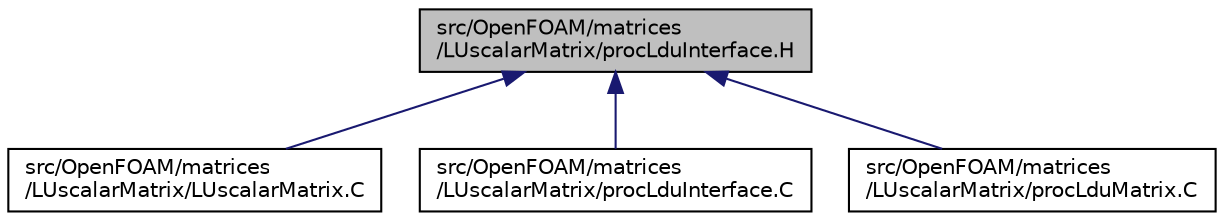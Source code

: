 digraph "src/OpenFOAM/matrices/LUscalarMatrix/procLduInterface.H"
{
  bgcolor="transparent";
  edge [fontname="Helvetica",fontsize="10",labelfontname="Helvetica",labelfontsize="10"];
  node [fontname="Helvetica",fontsize="10",shape=record];
  Node1 [label="src/OpenFOAM/matrices\l/LUscalarMatrix/procLduInterface.H",height=0.2,width=0.4,color="black", fillcolor="grey75", style="filled", fontcolor="black"];
  Node1 -> Node2 [dir="back",color="midnightblue",fontsize="10",style="solid",fontname="Helvetica"];
  Node2 [label="src/OpenFOAM/matrices\l/LUscalarMatrix/LUscalarMatrix.C",height=0.2,width=0.4,color="black",URL="$a08539.html"];
  Node1 -> Node3 [dir="back",color="midnightblue",fontsize="10",style="solid",fontname="Helvetica"];
  Node3 [label="src/OpenFOAM/matrices\l/LUscalarMatrix/procLduInterface.C",height=0.2,width=0.4,color="black",URL="$a08542.html"];
  Node1 -> Node4 [dir="back",color="midnightblue",fontsize="10",style="solid",fontname="Helvetica"];
  Node4 [label="src/OpenFOAM/matrices\l/LUscalarMatrix/procLduMatrix.C",height=0.2,width=0.4,color="black",URL="$a08544.html"];
}
